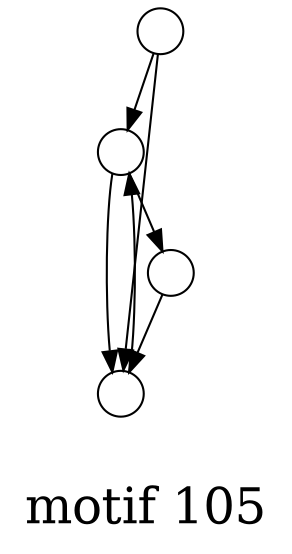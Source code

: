 /*****
motif 105
*****/

digraph G {
  graph [splines=false overlap=false]
  node  [shape=ellipse, width=0.3, height=0.3, label=""]
  0 ;
  1 ;
  2 ;
  3 ;
  0 -> 1;
  0 -> 2;
  1 -> 0;
  2 -> 1;
  3 -> 0;
  3 -> 1;
  label = "\nmotif 105\n";  fontsize=24;
}
